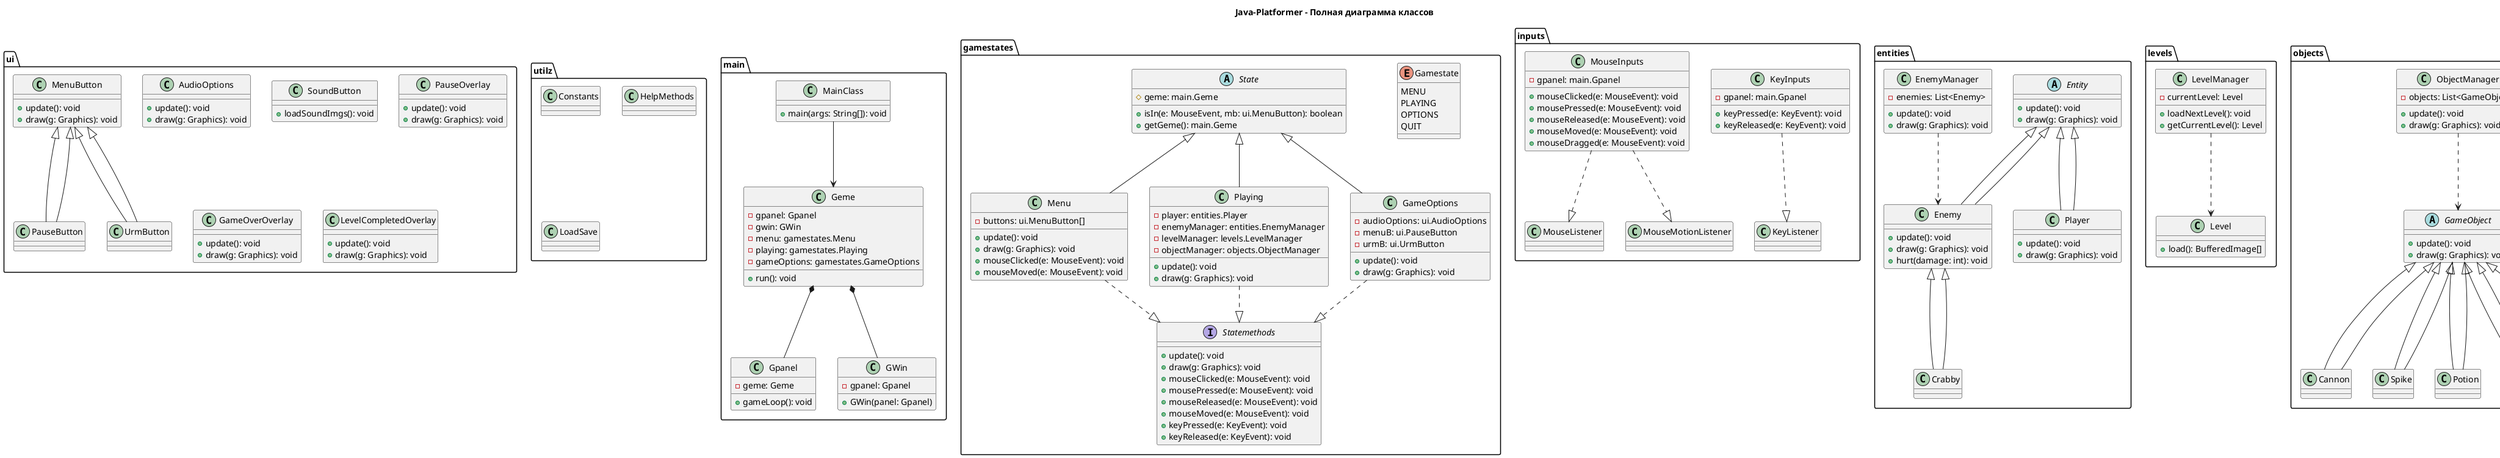 @startuml
title Java-Platformer – Полная диаграмма классов

' === ПАКЕТ main ===
package main {
  class MainClass {
    + main(args: String[]): void
  }
  class Geme {
    - gpanel: Gpanel
    - gwin: GWin
    - menu: gamestates.Menu
    - playing: gamestates.Playing
    - gameOptions: gamestates.GameOptions
    + run(): void
  }
  class Gpanel {
    - geme: Geme
    + gameLoop(): void
  }
  class GWin {
    - gpanel: Gpanel
    + GWin(panel: Gpanel)
  }

  MainClass --> Geme
  Geme *-- Gpanel
  Geme *-- GWin
}

' === ПАКЕТ gamestates ===
package gamestates {
  enum Gamestate {
    MENU
    PLAYING
    OPTIONS
    QUIT
  }

  interface Statemethods {
    + update(): void
    + draw(g: Graphics): void
    + mouseClicked(e: MouseEvent): void
    + mousePressed(e: MouseEvent): void
    + mouseReleased(e: MouseEvent): void
    + mouseMoved(e: MouseEvent): void
    + keyPressed(e: KeyEvent): void
    + keyReleased(e: KeyEvent): void
  }

  abstract class State {
    # geme: main.Geme
    + isIn(e: MouseEvent, mb: ui.MenuButton): boolean
    + getGeme(): main.Geme
  }

  class Menu {
    - buttons: ui.MenuButton[]
    + update(): void
    + draw(g: Graphics): void
    + mouseClicked(e: MouseEvent): void
    + mouseMoved(e: MouseEvent): void
  }

  class Playing {
    - player: entities.Player
    - enemyManager: entities.EnemyManager
    - levelManager: levels.LevelManager
    - objectManager: objects.ObjectManager
    + update(): void
    + draw(g: Graphics): void
  }

  class GameOptions {
    - audioOptions: ui.AudioOptions
    - menuB: ui.PauseButton
    - urmB: ui.UrmButton
    + update(): void
    + draw(g: Graphics): void
  }

  State <|-- Menu
  State <|-- Playing
  State <|-- GameOptions
  Menu ..|> Statemethods
  Playing ..|> Statemethods
  GameOptions ..|> Statemethods
}

' === ПАКЕТ inputs ===
package inputs {
  class KeyInputs {
    - gpanel: main.Gpanel
    + keyPressed(e: KeyEvent): void
    + keyReleased(e: KeyEvent): void
  }
  class MouseInputs {
    - gpanel: main.Gpanel
    + mouseClicked(e: MouseEvent): void
    + mousePressed(e: MouseEvent): void
    + mouseReleased(e: MouseEvent): void
    + mouseMoved(e: MouseEvent): void
    + mouseDragged(e: MouseEvent): void
  }

  KeyInputs ..|> KeyListener
  MouseInputs ..|> MouseListener
  MouseInputs ..|> MouseMotionListener
}

' === ПАКЕТ entities ===
package entities {
  abstract class Entity {
    + update(): void
    + draw(g: Graphics): void
  }
  class Player extends Entity {
    + update(): void
    + draw(g: Graphics): void
  }
  class Enemy extends Entity {
    + update(): void
    + draw(g: Graphics): void
    + hurt(damage: int): void
  }
  class Crabby extends Enemy
  class EnemyManager {
    - enemies: List<Enemy>
    + update(): void
    + draw(g: Graphics): void
  }

  Player --|> Entity
  Enemy --|> Entity
  Crabby --|> Enemy
  EnemyManager ..> Enemy
}

' === ПАКЕТ levels ===
package levels {
  class Level {
    + load(): BufferedImage[]
  }
  class LevelManager {
    - currentLevel: Level
    + loadNextLevel(): void
    + getCurrentLevel(): Level
  }

  LevelManager ..> Level
}

' === ПАКЕТ objects ===
package objects {
  abstract class GameObject {
    + update(): void
    + draw(g: Graphics): void
  }
  class Cannon extends GameObject
  class Spike extends GameObject
  class Potion extends GameObject
  class Projectile extends GameObject
  class GameContainer extends GameObject
  class ObjectManager {
    - objects: List<GameObject>
    + update(): void
    + draw(g: Graphics): void
  }

  Cannon --|> GameObject
  Spike --|> GameObject
  Potion --|> GameObject
  Projectile --|> GameObject
  GameContainer --|> GameObject
  ObjectManager ..> GameObject
}

' === ПАКЕТ ui ===
package ui {
  class AudioOptions {
    + update(): void
    + draw(g: Graphics): void
  }
  class SoundButton {
    + loadSoundImgs(): void
  }
  class MenuButton {
    + update(): void
    + draw(g: Graphics): void
  }
  class PauseButton extends MenuButton
  class UrmButton extends MenuButton
  class PauseOverlay {
    + update(): void
    + draw(g: Graphics): void
  }
  class GameOverOverlay {
    + update(): void
    + draw(g: Graphics): void
  }
  class LevelCompletedOverlay {
    + update(): void
    + draw(g: Graphics): void
  }

  PauseButton --|> MenuButton
  UrmButton --|> MenuButton
}

' === ПАКЕТ utilz ===
package utilz {
  class Constants
  class HelpMethods
  class LoadSave
}

@enduml
